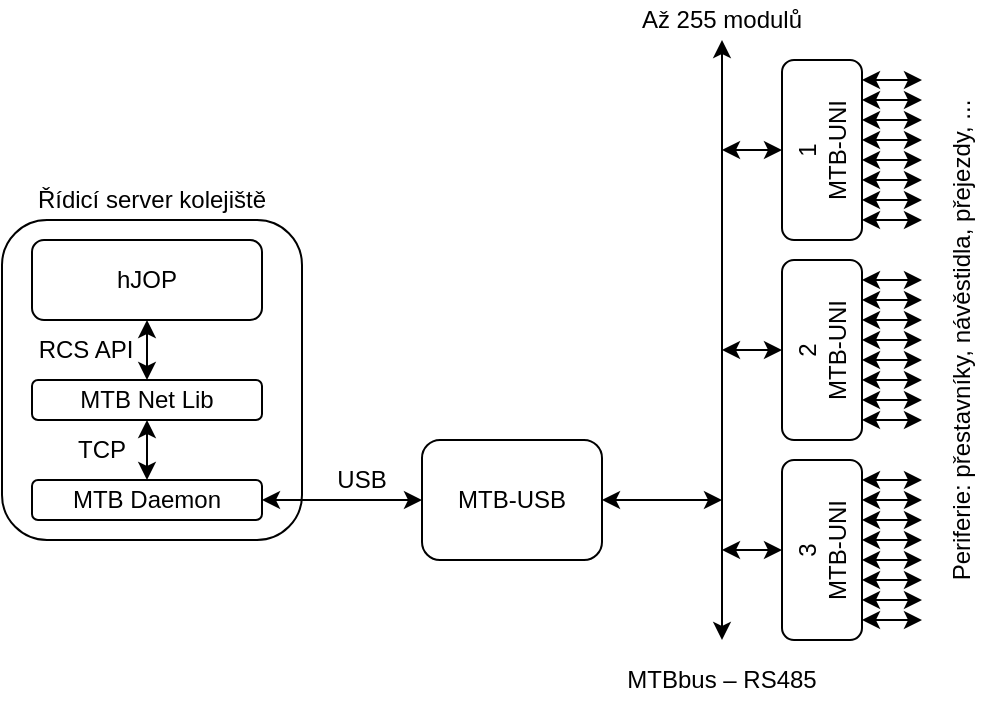 <mxfile version="14.6.9" type="device"><diagram id="Jwc0q9FB26xdT7_EAWvq" name="Page-1"><mxGraphModel dx="981" dy="652" grid="1" gridSize="10" guides="1" tooltips="1" connect="1" arrows="1" fold="1" page="1" pageScale="1" pageWidth="850" pageHeight="1100" math="0" shadow="0"><root><mxCell id="0"/><mxCell id="1" parent="0"/><mxCell id="6x0s3EIs6-m69cA4R1r7-1" value="" style="rounded=1;whiteSpace=wrap;html=1;" parent="1" vertex="1"><mxGeometry x="90" y="230" width="150" height="160" as="geometry"/></mxCell><mxCell id="hjgKM0CvGkgkR_AY-sZv-11" style="edgeStyle=orthogonalEdgeStyle;rounded=0;orthogonalLoop=1;jettySize=auto;html=1;startArrow=classic;startFill=1;" edge="1" parent="1" source="6x0s3EIs6-m69cA4R1r7-4"><mxGeometry relative="1" as="geometry"><mxPoint x="450" y="370" as="targetPoint"/></mxGeometry></mxCell><mxCell id="6x0s3EIs6-m69cA4R1r7-4" value="MTB-USB" style="rounded=1;whiteSpace=wrap;html=1;" parent="1" vertex="1"><mxGeometry x="300" y="340" width="90" height="60" as="geometry"/></mxCell><mxCell id="6x0s3EIs6-m69cA4R1r7-8" value="" style="endArrow=classic;startArrow=classic;html=1;entryX=0.5;entryY=1;entryDx=0;entryDy=0;" parent="1" edge="1" target="6x0s3EIs6-m69cA4R1r7-44"><mxGeometry width="50" height="50" relative="1" as="geometry"><mxPoint x="450" y="440" as="sourcePoint"/><mxPoint x="445" y="170" as="targetPoint"/></mxGeometry></mxCell><mxCell id="6x0s3EIs6-m69cA4R1r7-16" value="MTBbus – RS485" style="text;html=1;align=center;verticalAlign=middle;whiteSpace=wrap;rounded=0;" parent="1" vertex="1"><mxGeometry x="390" y="450" width="120" height="20" as="geometry"/></mxCell><mxCell id="6x0s3EIs6-m69cA4R1r7-42" value="&lt;div align=&quot;center&quot;&gt;Periferie: přestavníky, návěstidla, přejezdy, ...&lt;/div&gt;" style="text;html=1;align=center;verticalAlign=middle;whiteSpace=wrap;rounded=0;rotation=-90;" parent="1" vertex="1"><mxGeometry x="430" y="280" width="280" height="20" as="geometry"/></mxCell><mxCell id="6x0s3EIs6-m69cA4R1r7-44" value="Až 255 modulů" style="text;html=1;align=center;verticalAlign=middle;whiteSpace=wrap;rounded=0;" parent="1" vertex="1"><mxGeometry x="390" y="120" width="120" height="20" as="geometry"/></mxCell><mxCell id="6x0s3EIs6-m69cA4R1r7-86" value="USB" style="text;html=1;align=center;verticalAlign=middle;whiteSpace=wrap;rounded=0;" parent="1" vertex="1"><mxGeometry x="250" y="350" width="40" height="20" as="geometry"/></mxCell><mxCell id="hjgKM0CvGkgkR_AY-sZv-4" style="edgeStyle=orthogonalEdgeStyle;rounded=0;orthogonalLoop=1;jettySize=auto;html=1;startArrow=classic;startFill=1;" edge="1" parent="1" source="hjgKM0CvGkgkR_AY-sZv-1" target="hjgKM0CvGkgkR_AY-sZv-2"><mxGeometry relative="1" as="geometry"/></mxCell><mxCell id="hjgKM0CvGkgkR_AY-sZv-1" value="hJOP" style="rounded=1;whiteSpace=wrap;html=1;" vertex="1" parent="1"><mxGeometry x="105" y="240" width="115" height="40" as="geometry"/></mxCell><mxCell id="hjgKM0CvGkgkR_AY-sZv-5" style="edgeStyle=orthogonalEdgeStyle;rounded=0;orthogonalLoop=1;jettySize=auto;html=1;entryX=0.5;entryY=0;entryDx=0;entryDy=0;startArrow=classic;startFill=1;" edge="1" parent="1" source="hjgKM0CvGkgkR_AY-sZv-2" target="hjgKM0CvGkgkR_AY-sZv-3"><mxGeometry relative="1" as="geometry"/></mxCell><mxCell id="hjgKM0CvGkgkR_AY-sZv-2" value="MTB Net Lib" style="rounded=1;whiteSpace=wrap;html=1;" vertex="1" parent="1"><mxGeometry x="105" y="310" width="115" height="20" as="geometry"/></mxCell><mxCell id="hjgKM0CvGkgkR_AY-sZv-10" style="edgeStyle=orthogonalEdgeStyle;rounded=0;orthogonalLoop=1;jettySize=auto;html=1;startArrow=classic;startFill=1;" edge="1" parent="1"><mxGeometry relative="1" as="geometry"><mxPoint x="300" y="370" as="targetPoint"/><mxPoint x="220" y="370" as="sourcePoint"/></mxGeometry></mxCell><mxCell id="hjgKM0CvGkgkR_AY-sZv-3" value="MTB Daemon" style="rounded=1;whiteSpace=wrap;html=1;" vertex="1" parent="1"><mxGeometry x="105" y="360" width="115" height="20" as="geometry"/></mxCell><mxCell id="hjgKM0CvGkgkR_AY-sZv-6" value="RCS API" style="text;html=1;strokeColor=none;fillColor=none;align=center;verticalAlign=middle;whiteSpace=wrap;rounded=0;" vertex="1" parent="1"><mxGeometry x="102" y="285" width="60" height="20" as="geometry"/></mxCell><mxCell id="hjgKM0CvGkgkR_AY-sZv-7" value="TCP" style="text;html=1;strokeColor=none;fillColor=none;align=center;verticalAlign=middle;whiteSpace=wrap;rounded=0;" vertex="1" parent="1"><mxGeometry x="120" y="335" width="40" height="20" as="geometry"/></mxCell><mxCell id="hjgKM0CvGkgkR_AY-sZv-8" value="Řídicí server kolejiště" style="text;html=1;strokeColor=none;fillColor=none;align=center;verticalAlign=middle;whiteSpace=wrap;rounded=0;" vertex="1" parent="1"><mxGeometry x="100" y="210" width="130" height="20" as="geometry"/></mxCell><mxCell id="hjgKM0CvGkgkR_AY-sZv-12" value="" style="group;rotation=-90;" vertex="1" connectable="0" parent="1"><mxGeometry x="450" y="150" width="90" height="90" as="geometry"/></mxCell><mxCell id="6x0s3EIs6-m69cA4R1r7-14" style="edgeStyle=orthogonalEdgeStyle;rounded=0;orthogonalLoop=1;jettySize=auto;html=1;startArrow=classic;startFill=1;" parent="hjgKM0CvGkgkR_AY-sZv-12" source="6x0s3EIs6-m69cA4R1r7-7" edge="1"><mxGeometry relative="1" as="geometry"><mxPoint y="45" as="targetPoint"/></mxGeometry></mxCell><mxCell id="6x0s3EIs6-m69cA4R1r7-7" value="&lt;div&gt;1&lt;br&gt;MTB-UNI&lt;/div&gt;" style="rounded=1;whiteSpace=wrap;html=1;rotation=-90;" parent="hjgKM0CvGkgkR_AY-sZv-12" vertex="1"><mxGeometry x="5" y="25" width="90" height="40" as="geometry"/></mxCell><mxCell id="6x0s3EIs6-m69cA4R1r7-18" style="edgeStyle=orthogonalEdgeStyle;rounded=0;orthogonalLoop=1;jettySize=auto;html=1;startArrow=classic;startFill=1;" parent="hjgKM0CvGkgkR_AY-sZv-12" edge="1"><mxGeometry relative="1" as="geometry"><mxPoint x="100" y="70" as="targetPoint"/><mxPoint x="70" y="70" as="sourcePoint"/><Array as="points"><mxPoint x="90" y="70"/><mxPoint x="90" y="70"/></Array></mxGeometry></mxCell><mxCell id="6x0s3EIs6-m69cA4R1r7-19" style="edgeStyle=orthogonalEdgeStyle;rounded=0;orthogonalLoop=1;jettySize=auto;html=1;startArrow=classic;startFill=1;" parent="hjgKM0CvGkgkR_AY-sZv-12" edge="1"><mxGeometry relative="1" as="geometry"><mxPoint x="100" y="60" as="targetPoint"/><mxPoint x="70" y="60" as="sourcePoint"/><Array as="points"><mxPoint x="90" y="60"/><mxPoint x="90" y="60"/></Array></mxGeometry></mxCell><mxCell id="6x0s3EIs6-m69cA4R1r7-20" style="edgeStyle=orthogonalEdgeStyle;rounded=0;orthogonalLoop=1;jettySize=auto;html=1;startArrow=classic;startFill=1;" parent="hjgKM0CvGkgkR_AY-sZv-12" edge="1"><mxGeometry relative="1" as="geometry"><mxPoint x="100" y="50" as="targetPoint"/><mxPoint x="70" y="50" as="sourcePoint"/><Array as="points"><mxPoint x="90" y="50"/><mxPoint x="90" y="50"/></Array></mxGeometry></mxCell><mxCell id="6x0s3EIs6-m69cA4R1r7-21" style="edgeStyle=orthogonalEdgeStyle;rounded=0;orthogonalLoop=1;jettySize=auto;html=1;startArrow=classic;startFill=1;" parent="hjgKM0CvGkgkR_AY-sZv-12" edge="1"><mxGeometry relative="1" as="geometry"><mxPoint x="100" y="40" as="targetPoint"/><mxPoint x="70" y="40" as="sourcePoint"/><Array as="points"><mxPoint x="80" y="40"/><mxPoint x="80" y="40"/></Array></mxGeometry></mxCell><mxCell id="6x0s3EIs6-m69cA4R1r7-22" style="edgeStyle=orthogonalEdgeStyle;rounded=0;orthogonalLoop=1;jettySize=auto;html=1;startArrow=classic;startFill=1;" parent="hjgKM0CvGkgkR_AY-sZv-12" edge="1"><mxGeometry relative="1" as="geometry"><mxPoint x="100" y="30" as="targetPoint"/><mxPoint x="70" y="30" as="sourcePoint"/><Array as="points"><mxPoint x="90" y="30"/><mxPoint x="90" y="30"/></Array></mxGeometry></mxCell><mxCell id="6x0s3EIs6-m69cA4R1r7-23" style="edgeStyle=orthogonalEdgeStyle;rounded=0;orthogonalLoop=1;jettySize=auto;html=1;startArrow=classic;startFill=1;" parent="hjgKM0CvGkgkR_AY-sZv-12" edge="1"><mxGeometry relative="1" as="geometry"><mxPoint x="100" y="20" as="targetPoint"/><mxPoint x="70" y="20" as="sourcePoint"/><Array as="points"><mxPoint x="90" y="20"/><mxPoint x="90" y="20"/></Array></mxGeometry></mxCell><mxCell id="6x0s3EIs6-m69cA4R1r7-24" style="edgeStyle=orthogonalEdgeStyle;rounded=0;orthogonalLoop=1;jettySize=auto;html=1;startArrow=classic;startFill=1;" parent="hjgKM0CvGkgkR_AY-sZv-12" edge="1"><mxGeometry relative="1" as="geometry"><mxPoint x="100" y="10" as="targetPoint"/><mxPoint x="70" y="10" as="sourcePoint"/><Array as="points"><mxPoint x="90" y="10"/><mxPoint x="90" y="10"/></Array></mxGeometry></mxCell><mxCell id="6x0s3EIs6-m69cA4R1r7-25" style="edgeStyle=orthogonalEdgeStyle;rounded=0;orthogonalLoop=1;jettySize=auto;html=1;startArrow=classic;startFill=1;" parent="hjgKM0CvGkgkR_AY-sZv-12" edge="1"><mxGeometry relative="1" as="geometry"><mxPoint x="100" y="80" as="targetPoint"/><mxPoint x="70" y="80" as="sourcePoint"/><Array as="points"><mxPoint x="90" y="80"/><mxPoint x="90" y="80"/></Array></mxGeometry></mxCell><mxCell id="hjgKM0CvGkgkR_AY-sZv-13" value="" style="group;rotation=-90;" vertex="1" connectable="0" parent="1"><mxGeometry x="450" y="250" width="90" height="90" as="geometry"/></mxCell><mxCell id="6x0s3EIs6-m69cA4R1r7-13" style="edgeStyle=orthogonalEdgeStyle;rounded=0;orthogonalLoop=1;jettySize=auto;html=1;startArrow=classic;startFill=1;" parent="hjgKM0CvGkgkR_AY-sZv-13" source="6x0s3EIs6-m69cA4R1r7-5" edge="1"><mxGeometry relative="1" as="geometry"><mxPoint y="45" as="targetPoint"/></mxGeometry></mxCell><mxCell id="6x0s3EIs6-m69cA4R1r7-5" value="&lt;div&gt;2&lt;br&gt;MTB-UNI&lt;/div&gt;" style="rounded=1;whiteSpace=wrap;html=1;rotation=-90;" parent="hjgKM0CvGkgkR_AY-sZv-13" vertex="1"><mxGeometry x="5" y="25" width="90" height="40" as="geometry"/></mxCell><mxCell id="6x0s3EIs6-m69cA4R1r7-26" style="edgeStyle=orthogonalEdgeStyle;rounded=0;orthogonalLoop=1;jettySize=auto;html=1;startArrow=classic;startFill=1;" parent="hjgKM0CvGkgkR_AY-sZv-13" edge="1"><mxGeometry relative="1" as="geometry"><mxPoint x="100" y="70" as="targetPoint"/><mxPoint x="70" y="70" as="sourcePoint"/><Array as="points"><mxPoint x="90" y="70"/><mxPoint x="90" y="70"/></Array></mxGeometry></mxCell><mxCell id="6x0s3EIs6-m69cA4R1r7-27" style="edgeStyle=orthogonalEdgeStyle;rounded=0;orthogonalLoop=1;jettySize=auto;html=1;startArrow=classic;startFill=1;" parent="hjgKM0CvGkgkR_AY-sZv-13" edge="1"><mxGeometry relative="1" as="geometry"><mxPoint x="100" y="60" as="targetPoint"/><mxPoint x="70" y="60" as="sourcePoint"/><Array as="points"><mxPoint x="90" y="60"/><mxPoint x="90" y="60"/></Array></mxGeometry></mxCell><mxCell id="6x0s3EIs6-m69cA4R1r7-28" style="edgeStyle=orthogonalEdgeStyle;rounded=0;orthogonalLoop=1;jettySize=auto;html=1;startArrow=classic;startFill=1;" parent="hjgKM0CvGkgkR_AY-sZv-13" edge="1"><mxGeometry relative="1" as="geometry"><mxPoint x="100" y="50" as="targetPoint"/><mxPoint x="70" y="50" as="sourcePoint"/><Array as="points"><mxPoint x="90" y="50"/><mxPoint x="90" y="50"/></Array></mxGeometry></mxCell><mxCell id="6x0s3EIs6-m69cA4R1r7-29" style="edgeStyle=orthogonalEdgeStyle;rounded=0;orthogonalLoop=1;jettySize=auto;html=1;startArrow=classic;startFill=1;" parent="hjgKM0CvGkgkR_AY-sZv-13" edge="1"><mxGeometry relative="1" as="geometry"><mxPoint x="100" y="40" as="targetPoint"/><mxPoint x="70" y="40" as="sourcePoint"/><Array as="points"><mxPoint x="80" y="40"/><mxPoint x="80" y="40"/></Array></mxGeometry></mxCell><mxCell id="6x0s3EIs6-m69cA4R1r7-30" style="edgeStyle=orthogonalEdgeStyle;rounded=0;orthogonalLoop=1;jettySize=auto;html=1;startArrow=classic;startFill=1;" parent="hjgKM0CvGkgkR_AY-sZv-13" edge="1"><mxGeometry relative="1" as="geometry"><mxPoint x="100" y="30" as="targetPoint"/><mxPoint x="70" y="30" as="sourcePoint"/><Array as="points"><mxPoint x="90" y="30"/><mxPoint x="90" y="30"/></Array></mxGeometry></mxCell><mxCell id="6x0s3EIs6-m69cA4R1r7-31" style="edgeStyle=orthogonalEdgeStyle;rounded=0;orthogonalLoop=1;jettySize=auto;html=1;startArrow=classic;startFill=1;" parent="hjgKM0CvGkgkR_AY-sZv-13" edge="1"><mxGeometry relative="1" as="geometry"><mxPoint x="100" y="20" as="targetPoint"/><mxPoint x="70" y="20" as="sourcePoint"/><Array as="points"><mxPoint x="90" y="20"/><mxPoint x="90" y="20"/></Array></mxGeometry></mxCell><mxCell id="6x0s3EIs6-m69cA4R1r7-32" style="edgeStyle=orthogonalEdgeStyle;rounded=0;orthogonalLoop=1;jettySize=auto;html=1;startArrow=classic;startFill=1;" parent="hjgKM0CvGkgkR_AY-sZv-13" edge="1"><mxGeometry relative="1" as="geometry"><mxPoint x="100" y="10" as="targetPoint"/><mxPoint x="70" y="10" as="sourcePoint"/><Array as="points"><mxPoint x="90" y="10"/><mxPoint x="90" y="10"/></Array></mxGeometry></mxCell><mxCell id="6x0s3EIs6-m69cA4R1r7-33" style="edgeStyle=orthogonalEdgeStyle;rounded=0;orthogonalLoop=1;jettySize=auto;html=1;startArrow=classic;startFill=1;" parent="hjgKM0CvGkgkR_AY-sZv-13" edge="1"><mxGeometry relative="1" as="geometry"><mxPoint x="100" y="80" as="targetPoint"/><mxPoint x="70" y="80" as="sourcePoint"/><Array as="points"><mxPoint x="90" y="80"/><mxPoint x="90" y="80"/></Array></mxGeometry></mxCell><mxCell id="hjgKM0CvGkgkR_AY-sZv-15" value="" style="group;rotation=-90;" vertex="1" connectable="0" parent="1"><mxGeometry x="450" y="350" width="90" height="90" as="geometry"/></mxCell><mxCell id="6x0s3EIs6-m69cA4R1r7-15" style="edgeStyle=orthogonalEdgeStyle;rounded=0;orthogonalLoop=1;jettySize=auto;html=1;startArrow=classic;startFill=1;" parent="hjgKM0CvGkgkR_AY-sZv-15" source="6x0s3EIs6-m69cA4R1r7-6" edge="1"><mxGeometry relative="1" as="geometry"><mxPoint y="45" as="targetPoint"/></mxGeometry></mxCell><mxCell id="6x0s3EIs6-m69cA4R1r7-6" value="3&lt;br&gt;MTB-UNI" style="rounded=1;whiteSpace=wrap;html=1;rotation=-90;" parent="hjgKM0CvGkgkR_AY-sZv-15" vertex="1"><mxGeometry x="5" y="25" width="90" height="40" as="geometry"/></mxCell><mxCell id="6x0s3EIs6-m69cA4R1r7-34" style="edgeStyle=orthogonalEdgeStyle;rounded=0;orthogonalLoop=1;jettySize=auto;html=1;startArrow=classic;startFill=1;" parent="hjgKM0CvGkgkR_AY-sZv-15" edge="1"><mxGeometry relative="1" as="geometry"><mxPoint x="100" y="70" as="targetPoint"/><mxPoint x="70" y="70" as="sourcePoint"/><Array as="points"><mxPoint x="90" y="70"/><mxPoint x="90" y="70"/></Array></mxGeometry></mxCell><mxCell id="6x0s3EIs6-m69cA4R1r7-35" style="edgeStyle=orthogonalEdgeStyle;rounded=0;orthogonalLoop=1;jettySize=auto;html=1;startArrow=classic;startFill=1;" parent="hjgKM0CvGkgkR_AY-sZv-15" edge="1"><mxGeometry relative="1" as="geometry"><mxPoint x="100" y="60" as="targetPoint"/><mxPoint x="70" y="60" as="sourcePoint"/><Array as="points"><mxPoint x="90" y="60"/><mxPoint x="90" y="60"/></Array></mxGeometry></mxCell><mxCell id="6x0s3EIs6-m69cA4R1r7-36" style="edgeStyle=orthogonalEdgeStyle;rounded=0;orthogonalLoop=1;jettySize=auto;html=1;startArrow=classic;startFill=1;" parent="hjgKM0CvGkgkR_AY-sZv-15" edge="1"><mxGeometry relative="1" as="geometry"><mxPoint x="100" y="50" as="targetPoint"/><mxPoint x="70" y="50" as="sourcePoint"/><Array as="points"><mxPoint x="90" y="50"/><mxPoint x="90" y="50"/></Array></mxGeometry></mxCell><mxCell id="6x0s3EIs6-m69cA4R1r7-37" style="edgeStyle=orthogonalEdgeStyle;rounded=0;orthogonalLoop=1;jettySize=auto;html=1;startArrow=classic;startFill=1;" parent="hjgKM0CvGkgkR_AY-sZv-15" edge="1"><mxGeometry relative="1" as="geometry"><mxPoint x="100" y="40" as="targetPoint"/><mxPoint x="70" y="40" as="sourcePoint"/><Array as="points"><mxPoint x="80" y="40"/><mxPoint x="80" y="40"/></Array></mxGeometry></mxCell><mxCell id="6x0s3EIs6-m69cA4R1r7-38" style="edgeStyle=orthogonalEdgeStyle;rounded=0;orthogonalLoop=1;jettySize=auto;html=1;startArrow=classic;startFill=1;" parent="hjgKM0CvGkgkR_AY-sZv-15" edge="1"><mxGeometry relative="1" as="geometry"><mxPoint x="100" y="30" as="targetPoint"/><mxPoint x="70" y="30" as="sourcePoint"/><Array as="points"><mxPoint x="90" y="30"/><mxPoint x="90" y="30"/></Array></mxGeometry></mxCell><mxCell id="6x0s3EIs6-m69cA4R1r7-39" style="edgeStyle=orthogonalEdgeStyle;rounded=0;orthogonalLoop=1;jettySize=auto;html=1;startArrow=classic;startFill=1;" parent="hjgKM0CvGkgkR_AY-sZv-15" edge="1"><mxGeometry relative="1" as="geometry"><mxPoint x="100" y="20" as="targetPoint"/><mxPoint x="70" y="20" as="sourcePoint"/><Array as="points"><mxPoint x="90" y="20"/><mxPoint x="90" y="20"/></Array></mxGeometry></mxCell><mxCell id="6x0s3EIs6-m69cA4R1r7-40" style="edgeStyle=orthogonalEdgeStyle;rounded=0;orthogonalLoop=1;jettySize=auto;html=1;startArrow=classic;startFill=1;" parent="hjgKM0CvGkgkR_AY-sZv-15" edge="1"><mxGeometry relative="1" as="geometry"><mxPoint x="100" y="10" as="targetPoint"/><mxPoint x="70" y="10" as="sourcePoint"/><Array as="points"><mxPoint x="90" y="10"/><mxPoint x="90" y="10"/></Array></mxGeometry></mxCell><mxCell id="6x0s3EIs6-m69cA4R1r7-41" style="edgeStyle=orthogonalEdgeStyle;rounded=0;orthogonalLoop=1;jettySize=auto;html=1;startArrow=classic;startFill=1;" parent="hjgKM0CvGkgkR_AY-sZv-15" edge="1"><mxGeometry relative="1" as="geometry"><mxPoint x="100" y="80" as="targetPoint"/><mxPoint x="70" y="80" as="sourcePoint"/><Array as="points"><mxPoint x="90" y="80"/><mxPoint x="90" y="80"/></Array></mxGeometry></mxCell></root></mxGraphModel></diagram></mxfile>